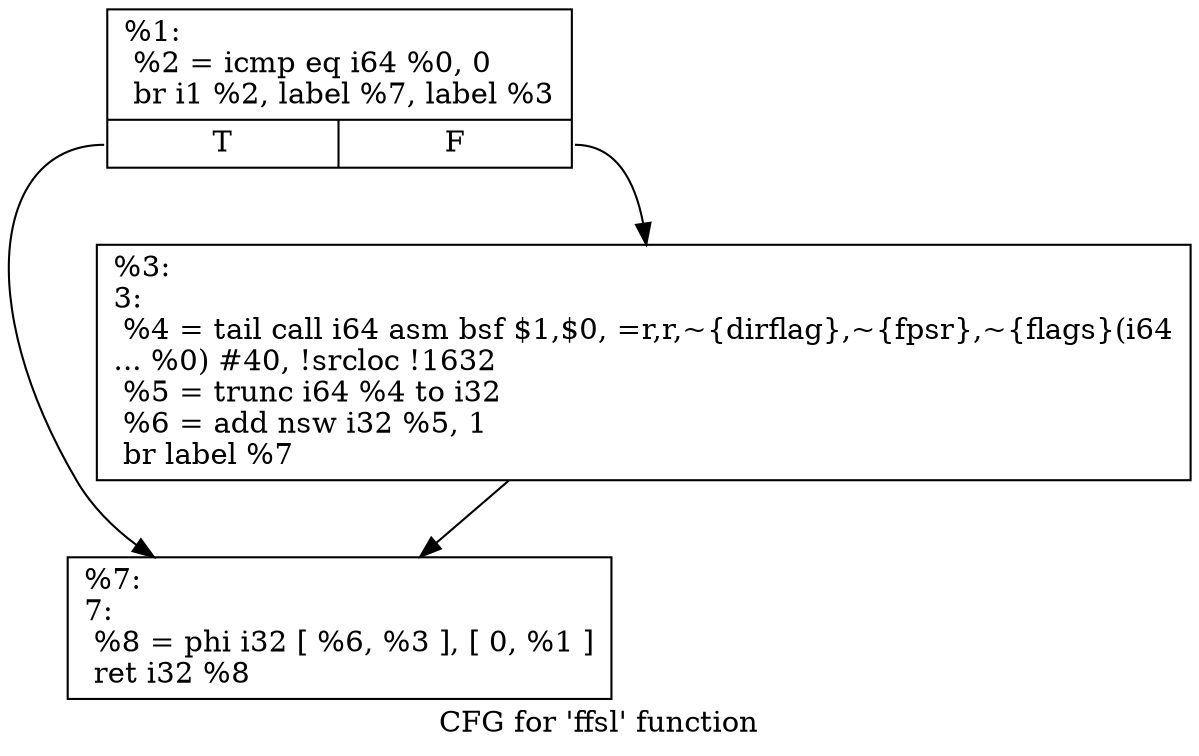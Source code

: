 digraph "CFG for 'ffsl' function" {
	label="CFG for 'ffsl' function";

	Node0x17fc9a0 [shape=record,label="{%1:\l  %2 = icmp eq i64 %0, 0\l  br i1 %2, label %7, label %3\l|{<s0>T|<s1>F}}"];
	Node0x17fc9a0:s0 -> Node0x17fce10;
	Node0x17fc9a0:s1 -> Node0x17fca50;
	Node0x17fca50 [shape=record,label="{%3:\l3:                                                \l  %4 = tail call i64 asm bsf $1,$0, =r,r,~\{dirflag\},~\{fpsr\},~\{flags\}(i64\l... %0) #40, !srcloc !1632\l  %5 = trunc i64 %4 to i32\l  %6 = add nsw i32 %5, 1\l  br label %7\l}"];
	Node0x17fca50 -> Node0x17fce10;
	Node0x17fce10 [shape=record,label="{%7:\l7:                                                \l  %8 = phi i32 [ %6, %3 ], [ 0, %1 ]\l  ret i32 %8\l}"];
}
